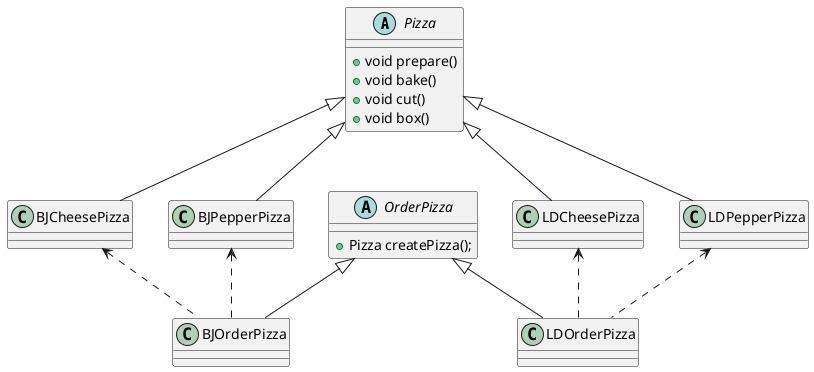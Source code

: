 @startuml

abstract class Pizza{
    + void prepare()
    + void bake()
    + void cut()
    + void box()
}

class BJCheesePizza
class BJPepperPizza
class LDCheesePizza
class LDPepperPizza

Pizza <|-- BJCheesePizza
Pizza <|-- BJPepperPizza
Pizza <|-- LDCheesePizza
Pizza <|-- LDPepperPizza

abstract class OrderPizza{
    + Pizza createPizza();
}

class BJOrderPizza
class LDOrderPizza

OrderPizza <|-- BJOrderPizza
OrderPizza <|-- LDOrderPizza

BJPepperPizza <.. BJOrderPizza
BJCheesePizza <.. BJOrderPizza
LDPepperPizza <.. LDOrderPizza
LDCheesePizza <.. LDOrderPizza

@enduml